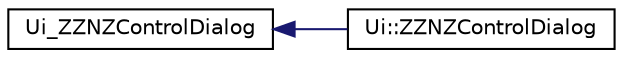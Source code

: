 digraph "Graphical Class Hierarchy"
{
 // LATEX_PDF_SIZE
  edge [fontname="Helvetica",fontsize="10",labelfontname="Helvetica",labelfontsize="10"];
  node [fontname="Helvetica",fontsize="10",shape=record];
  rankdir="LR";
  Node0 [label="Ui_ZZNZControlDialog",height=0.2,width=0.4,color="black", fillcolor="white", style="filled",URL="$class_ui___z_z_n_z_control_dialog.html",tooltip=" "];
  Node0 -> Node1 [dir="back",color="midnightblue",fontsize="10",style="solid",fontname="Helvetica"];
  Node1 [label="Ui::ZZNZControlDialog",height=0.2,width=0.4,color="black", fillcolor="white", style="filled",URL="$class_ui_1_1_z_z_n_z_control_dialog.html",tooltip=" "];
}
